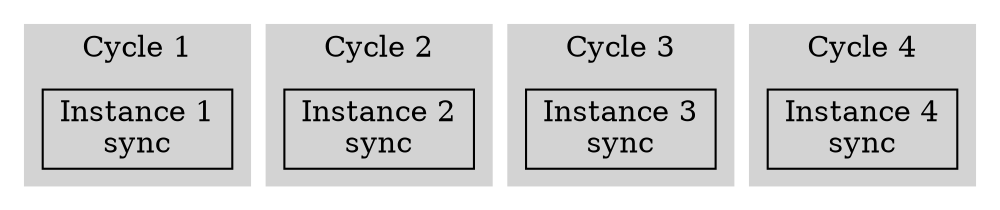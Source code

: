/**
 *
 * Image of the sending without sync flag
 *
 * @file
 * Copyright @ 2019 Audi AG. All rights reserved.
 * 
 *     This Source Code Form is subject to the terms of the Mozilla
 *     Public License, v. 2.0. If a copy of the MPL was not distributed
 *     with this file, You can obtain one at https://mozilla.org/MPL/2.0/.
 * 
 * If it is not possible or desirable to put the notice in a particular file, then
 * You may include the notice in a location (such as a LICENSE file in a
 * relevant directory) where a recipient would be likely to look for such a notice.
 * 
 * You may add additional accurate notices of copyright ownership.
 *
 */

digraph fep_data_no_ddb {
    edge [style="invis"];
    node [shape=box];
    subgraph cluster0 {
        style=filled;
        color=lightgrey;
        label="Cycle 1";
        i1 [label="Instance 1\nsync"];
    }
    subgraph cluster1 {
        style=filled;
        color=lightgrey;
        label="Cycle 2";
        i4 [label="Instance 2\nsync"];
    }
    subgraph cluster2 {
        style=filled;
        color=lightgrey;
        label="Cycle 3";
        i8 [label="Instance 3\nsync"];
    }
    subgraph cluster3 {
        style=filled;
        color=lightgrey;
        label="Cycle 4";
        i9 [label="Instance 4\nsync"];
    }
}
